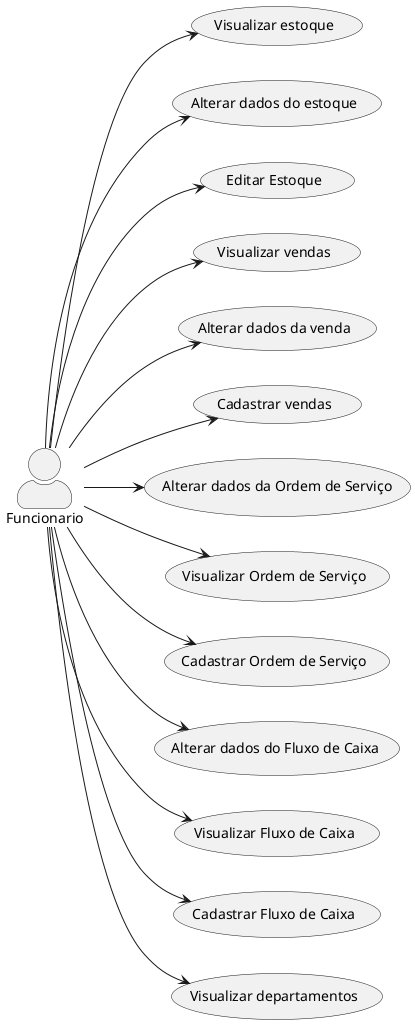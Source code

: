 @startuml
skinparam actorStyle awesome
left to right direction
"Funcionario" as User
    User -->  (Visualizar estoque)
    User -->  (Alterar dados do estoque)
    User -->  (Editar Estoque)
    User -->  (Visualizar vendas)
    User -->  (Alterar dados da venda)
    User -->  (Cadastrar vendas)
    User -->  (Alterar dados da Ordem de Serviço)
    User -->  (Visualizar Ordem de Serviço)
    User -->  (Cadastrar Ordem de Serviço)
    User -->  (Alterar dados do Fluxo de Caixa)
    User -->  (Visualizar Fluxo de Caixa)
    User -->  (Cadastrar Fluxo de Caixa)
    User -->  (Visualizar departamentos)
@enduml